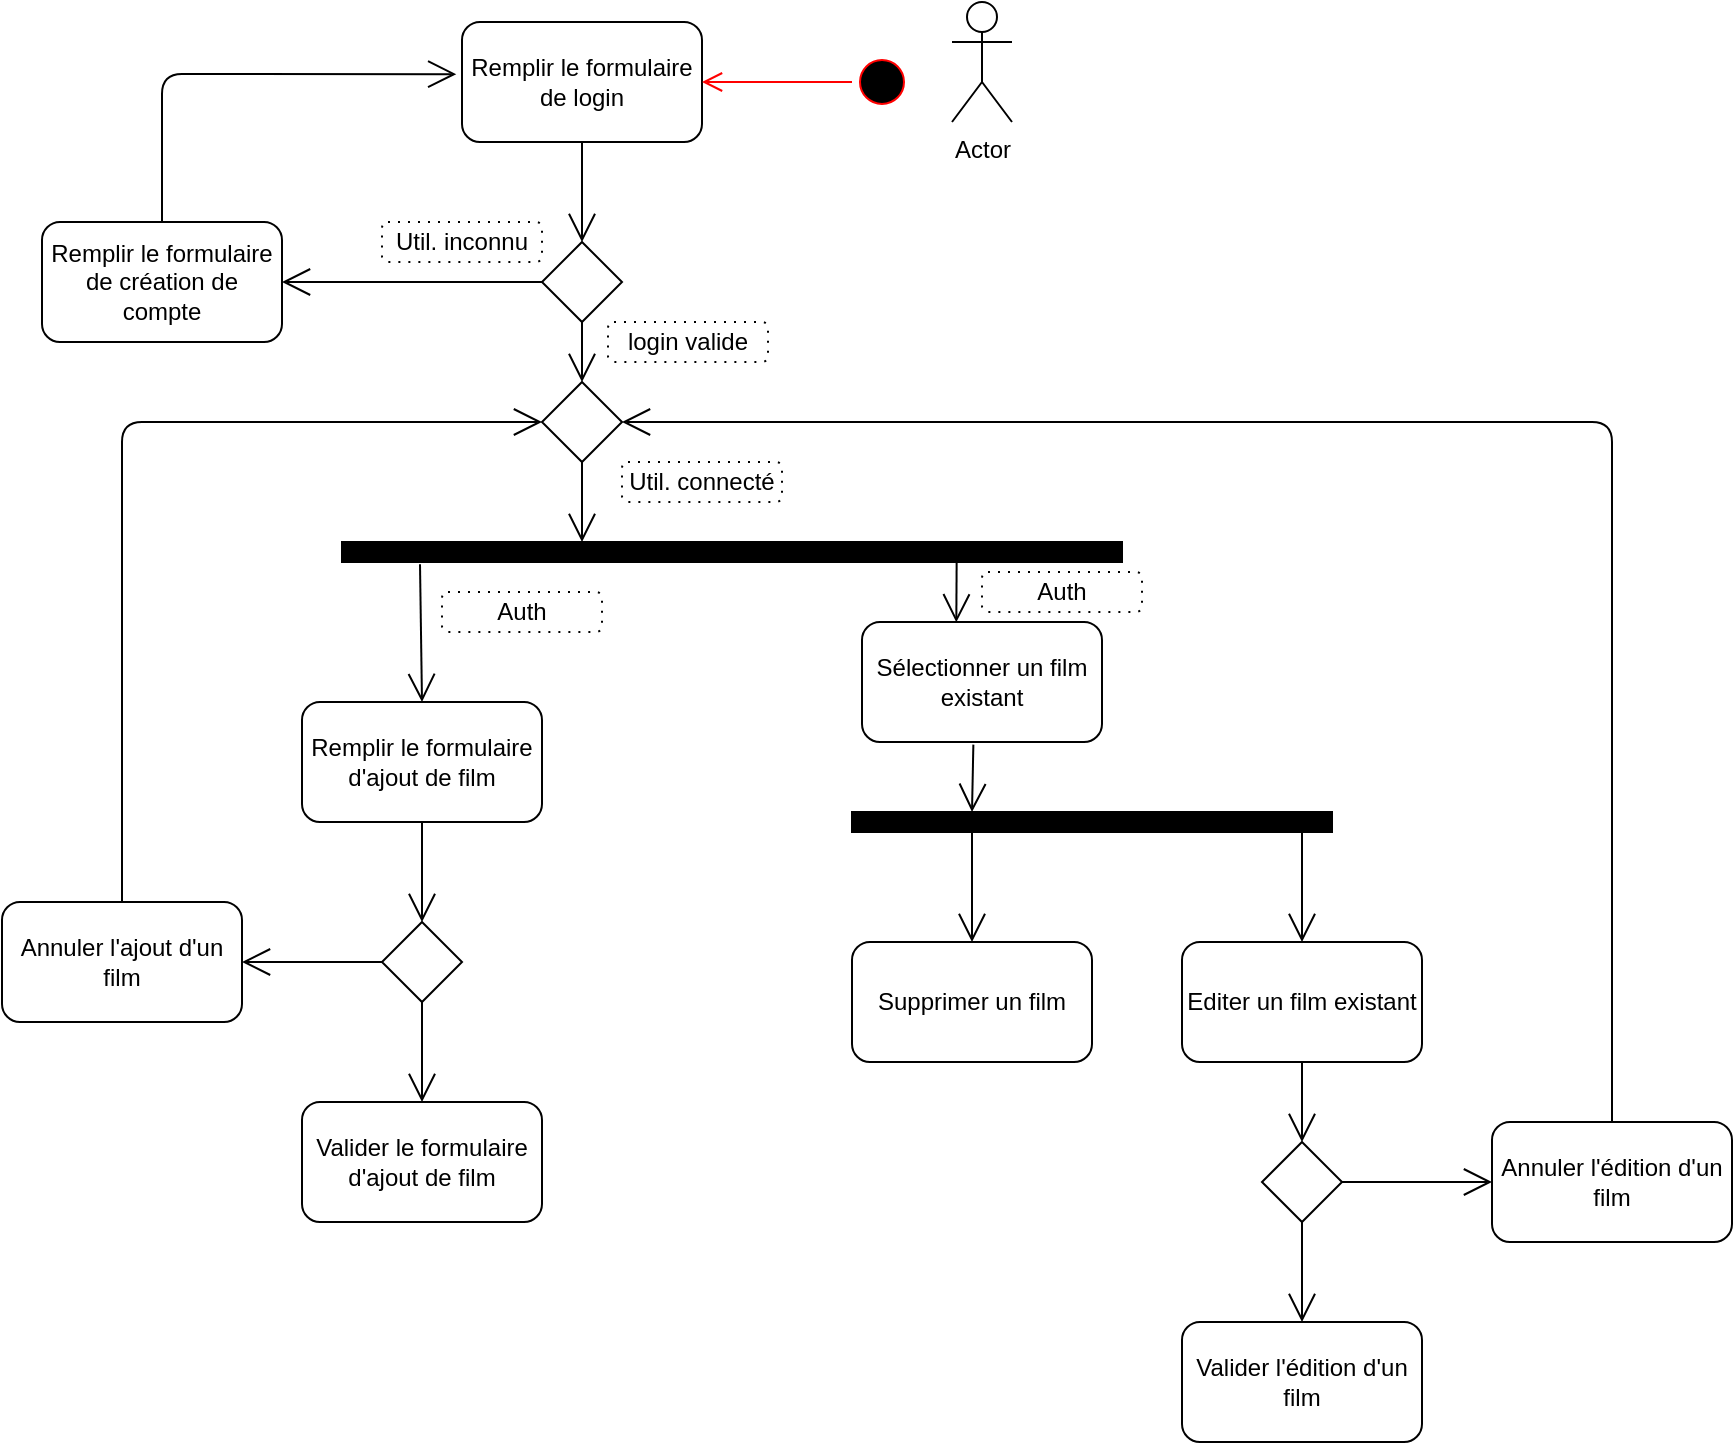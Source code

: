<mxfile version="12.3.3" type="device" pages="1"><diagram id="lQgMlWgWNaTItTzy7WDh" name="Page-1"><mxGraphModel dx="1422" dy="721" grid="1" gridSize="10" guides="1" tooltips="1" connect="1" arrows="1" fold="1" page="1" pageScale="1" pageWidth="827" pageHeight="1169" math="0" shadow="0"><root><mxCell id="0"/><mxCell id="1" parent="0"/><mxCell id="nn5ZeFIx4-AZ-R0gVAO5-1" value="Remplir le formulaire de login" style="rounded=1;whiteSpace=wrap;html=1;" parent="1" vertex="1"><mxGeometry x="260" y="40" width="120" height="60" as="geometry"/></mxCell><mxCell id="nn5ZeFIx4-AZ-R0gVAO5-6" value="" style="ellipse;html=1;shape=startState;fillColor=#000000;strokeColor=#ff0000;" parent="1" vertex="1"><mxGeometry x="455" y="55" width="30" height="30" as="geometry"/></mxCell><mxCell id="nn5ZeFIx4-AZ-R0gVAO5-7" value="" style="edgeStyle=orthogonalEdgeStyle;html=1;verticalAlign=bottom;endArrow=open;endSize=8;strokeColor=#ff0000;entryX=1;entryY=0.5;entryDx=0;entryDy=0;" parent="1" source="nn5ZeFIx4-AZ-R0gVAO5-6" target="nn5ZeFIx4-AZ-R0gVAO5-1" edge="1"><mxGeometry relative="1" as="geometry"><mxPoint x="390" y="130" as="targetPoint"/></mxGeometry></mxCell><mxCell id="nn5ZeFIx4-AZ-R0gVAO5-8" value="" style="endArrow=open;endFill=1;endSize=12;html=1;exitX=0.5;exitY=1;exitDx=0;exitDy=0;entryX=0.5;entryY=0;entryDx=0;entryDy=0;" parent="1" source="nn5ZeFIx4-AZ-R0gVAO5-1" target="nn5ZeFIx4-AZ-R0gVAO5-43" edge="1"><mxGeometry width="160" relative="1" as="geometry"><mxPoint x="310" y="230" as="sourcePoint"/><mxPoint x="320" y="140" as="targetPoint"/></mxGeometry></mxCell><mxCell id="nn5ZeFIx4-AZ-R0gVAO5-9" value="Remplir le formulaire de création de compte" style="rounded=1;whiteSpace=wrap;html=1;" parent="1" vertex="1"><mxGeometry x="50" y="140" width="120" height="60" as="geometry"/></mxCell><mxCell id="nn5ZeFIx4-AZ-R0gVAO5-10" value="" style="rhombus;whiteSpace=wrap;html=1;" parent="1" vertex="1"><mxGeometry x="300" y="220" width="40" height="40" as="geometry"/></mxCell><mxCell id="nn5ZeFIx4-AZ-R0gVAO5-14" value="" style="endArrow=open;endFill=1;endSize=12;html=1;exitX=0;exitY=0.5;exitDx=0;exitDy=0;entryX=1;entryY=0.5;entryDx=0;entryDy=0;" parent="1" source="nn5ZeFIx4-AZ-R0gVAO5-43" target="nn5ZeFIx4-AZ-R0gVAO5-9" edge="1"><mxGeometry width="160" relative="1" as="geometry"><mxPoint x="170" y="340" as="sourcePoint"/><mxPoint x="330" y="340" as="targetPoint"/></mxGeometry></mxCell><mxCell id="nn5ZeFIx4-AZ-R0gVAO5-15" value="" style="endArrow=open;endFill=1;endSize=12;html=1;exitX=0.5;exitY=0;exitDx=0;exitDy=0;entryX=-0.024;entryY=0.435;entryDx=0;entryDy=0;entryPerimeter=0;" parent="1" source="nn5ZeFIx4-AZ-R0gVAO5-9" target="nn5ZeFIx4-AZ-R0gVAO5-1" edge="1"><mxGeometry width="160" relative="1" as="geometry"><mxPoint x="150" y="170" as="sourcePoint"/><mxPoint x="90" y="170" as="targetPoint"/><Array as="points"><mxPoint x="110" y="66"/></Array></mxGeometry></mxCell><mxCell id="nn5ZeFIx4-AZ-R0gVAO5-16" value="" style="endArrow=open;endFill=1;endSize=12;html=1;exitX=0.5;exitY=1;exitDx=0;exitDy=0;" parent="1" source="nn5ZeFIx4-AZ-R0gVAO5-10" edge="1"><mxGeometry width="160" relative="1" as="geometry"><mxPoint x="120" y="330" as="sourcePoint"/><mxPoint x="320" y="300" as="targetPoint"/></mxGeometry></mxCell><mxCell id="nn5ZeFIx4-AZ-R0gVAO5-17" value="Remplir le formulaire d'ajout de film" style="rounded=1;whiteSpace=wrap;html=1;" parent="1" vertex="1"><mxGeometry x="180" y="380" width="120" height="60" as="geometry"/></mxCell><mxCell id="nn5ZeFIx4-AZ-R0gVAO5-18" value="" style="rhombus;whiteSpace=wrap;html=1;" parent="1" vertex="1"><mxGeometry x="220" y="490" width="40" height="40" as="geometry"/></mxCell><mxCell id="nn5ZeFIx4-AZ-R0gVAO5-19" value="" style="endArrow=open;endFill=1;endSize=12;html=1;exitX=0.5;exitY=1;exitDx=0;exitDy=0;entryX=0.5;entryY=0;entryDx=0;entryDy=0;" parent="1" source="nn5ZeFIx4-AZ-R0gVAO5-17" target="nn5ZeFIx4-AZ-R0gVAO5-18" edge="1"><mxGeometry width="160" relative="1" as="geometry"><mxPoint x="240.5" y="460" as="sourcePoint"/><mxPoint x="240" y="480" as="targetPoint"/></mxGeometry></mxCell><mxCell id="nn5ZeFIx4-AZ-R0gVAO5-20" value="" style="endArrow=open;endFill=1;endSize=12;html=1;exitX=0;exitY=0.5;exitDx=0;exitDy=0;entryX=1;entryY=0.5;entryDx=0;entryDy=0;" parent="1" source="nn5ZeFIx4-AZ-R0gVAO5-18" target="nn5ZeFIx4-AZ-R0gVAO5-21" edge="1"><mxGeometry width="160" relative="1" as="geometry"><mxPoint x="250" y="450" as="sourcePoint"/><mxPoint x="170" y="510" as="targetPoint"/></mxGeometry></mxCell><mxCell id="nn5ZeFIx4-AZ-R0gVAO5-21" value="Annuler l'ajout d'un film" style="rounded=1;whiteSpace=wrap;html=1;" parent="1" vertex="1"><mxGeometry x="30" y="480" width="120" height="60" as="geometry"/></mxCell><mxCell id="nn5ZeFIx4-AZ-R0gVAO5-22" value="" style="endArrow=open;endFill=1;endSize=12;html=1;exitX=0.5;exitY=1;exitDx=0;exitDy=0;" parent="1" source="nn5ZeFIx4-AZ-R0gVAO5-18" edge="1"><mxGeometry width="160" relative="1" as="geometry"><mxPoint x="270" y="520.0" as="sourcePoint"/><mxPoint x="240" y="580" as="targetPoint"/></mxGeometry></mxCell><mxCell id="nn5ZeFIx4-AZ-R0gVAO5-23" value="Valider le formulaire d'ajout de film" style="rounded=1;whiteSpace=wrap;html=1;" parent="1" vertex="1"><mxGeometry x="180" y="580" width="120" height="60" as="geometry"/></mxCell><mxCell id="nn5ZeFIx4-AZ-R0gVAO5-27" value="" style="rounded=0;whiteSpace=wrap;html=1;fillColor=#000000;" parent="1" vertex="1"><mxGeometry x="200" y="300" width="390" height="10" as="geometry"/></mxCell><mxCell id="nn5ZeFIx4-AZ-R0gVAO5-28" value="Editer un film existant" style="rounded=1;whiteSpace=wrap;html=1;fillColor=#FFFFFF;" parent="1" vertex="1"><mxGeometry x="620" y="500" width="120" height="60" as="geometry"/></mxCell><mxCell id="nn5ZeFIx4-AZ-R0gVAO5-29" value="Annuler l'édition d'un film" style="rounded=1;whiteSpace=wrap;html=1;fillColor=#FFFFFF;" parent="1" vertex="1"><mxGeometry x="775" y="590" width="120" height="60" as="geometry"/></mxCell><mxCell id="nn5ZeFIx4-AZ-R0gVAO5-30" value="Valider l'édition d'un film" style="rounded=1;whiteSpace=wrap;html=1;fillColor=#FFFFFF;" parent="1" vertex="1"><mxGeometry x="620" y="690" width="120" height="60" as="geometry"/></mxCell><mxCell id="nn5ZeFIx4-AZ-R0gVAO5-31" value="" style="rhombus;whiteSpace=wrap;html=1;" parent="1" vertex="1"><mxGeometry x="660" y="600" width="40" height="40" as="geometry"/></mxCell><mxCell id="nn5ZeFIx4-AZ-R0gVAO5-33" value="" style="endArrow=open;endFill=1;endSize=12;html=1;exitX=0.5;exitY=1;exitDx=0;exitDy=0;entryX=0.5;entryY=0;entryDx=0;entryDy=0;" parent="1" source="nn5ZeFIx4-AZ-R0gVAO5-28" target="nn5ZeFIx4-AZ-R0gVAO5-31" edge="1"><mxGeometry width="160" relative="1" as="geometry"><mxPoint x="640" y="570" as="sourcePoint"/><mxPoint x="640" y="620" as="targetPoint"/></mxGeometry></mxCell><mxCell id="nn5ZeFIx4-AZ-R0gVAO5-34" value="" style="endArrow=open;endFill=1;endSize=12;html=1;exitX=1;exitY=0.5;exitDx=0;exitDy=0;entryX=0;entryY=0.5;entryDx=0;entryDy=0;" parent="1" source="nn5ZeFIx4-AZ-R0gVAO5-31" target="nn5ZeFIx4-AZ-R0gVAO5-29" edge="1"><mxGeometry width="160" relative="1" as="geometry"><mxPoint x="730" y="620.0" as="sourcePoint"/><mxPoint x="770" y="620" as="targetPoint"/></mxGeometry></mxCell><mxCell id="nn5ZeFIx4-AZ-R0gVAO5-35" value="" style="endArrow=open;endFill=1;endSize=12;html=1;exitX=0.5;exitY=1;exitDx=0;exitDy=0;entryX=0.5;entryY=0;entryDx=0;entryDy=0;" parent="1" source="nn5ZeFIx4-AZ-R0gVAO5-31" target="nn5ZeFIx4-AZ-R0gVAO5-30" edge="1"><mxGeometry width="160" relative="1" as="geometry"><mxPoint x="710" y="630.0" as="sourcePoint"/><mxPoint x="700" y="670" as="targetPoint"/></mxGeometry></mxCell><mxCell id="nn5ZeFIx4-AZ-R0gVAO5-36" value="" style="endArrow=open;endFill=1;endSize=12;html=1;exitX=0.1;exitY=1.11;exitDx=0;exitDy=0;entryX=0.5;entryY=0;entryDx=0;entryDy=0;exitPerimeter=0;" parent="1" source="nn5ZeFIx4-AZ-R0gVAO5-27" target="nn5ZeFIx4-AZ-R0gVAO5-17" edge="1"><mxGeometry width="160" relative="1" as="geometry"><mxPoint x="200" y="320" as="sourcePoint"/><mxPoint x="200" y="370" as="targetPoint"/></mxGeometry></mxCell><mxCell id="nn5ZeFIx4-AZ-R0gVAO5-38" value="" style="endArrow=open;endFill=1;endSize=12;html=1;exitX=0.5;exitY=0;exitDx=0;exitDy=0;entryX=0;entryY=0.5;entryDx=0;entryDy=0;" parent="1" source="nn5ZeFIx4-AZ-R0gVAO5-21" target="nn5ZeFIx4-AZ-R0gVAO5-10" edge="1"><mxGeometry width="160" relative="1" as="geometry"><mxPoint x="110" y="440" as="sourcePoint"/><mxPoint x="40" y="440" as="targetPoint"/><Array as="points"><mxPoint x="90" y="240"/></Array></mxGeometry></mxCell><mxCell id="nn5ZeFIx4-AZ-R0gVAO5-39" value="" style="endArrow=open;endFill=1;endSize=12;html=1;entryX=1;entryY=0.5;entryDx=0;entryDy=0;exitX=0.5;exitY=0;exitDx=0;exitDy=0;" parent="1" source="nn5ZeFIx4-AZ-R0gVAO5-29" target="nn5ZeFIx4-AZ-R0gVAO5-10" edge="1"><mxGeometry width="160" relative="1" as="geometry"><mxPoint x="870" y="250" as="sourcePoint"/><mxPoint x="410" y="500" as="targetPoint"/><Array as="points"><mxPoint x="835" y="240"/></Array></mxGeometry></mxCell><mxCell id="nn5ZeFIx4-AZ-R0gVAO5-40" value="Supprimer un film" style="rounded=1;whiteSpace=wrap;html=1;fillColor=#FFFFFF;" parent="1" vertex="1"><mxGeometry x="455" y="500" width="120" height="60" as="geometry"/></mxCell><mxCell id="nn5ZeFIx4-AZ-R0gVAO5-43" value="" style="rhombus;whiteSpace=wrap;html=1;" parent="1" vertex="1"><mxGeometry x="300" y="150" width="40" height="40" as="geometry"/></mxCell><mxCell id="nn5ZeFIx4-AZ-R0gVAO5-44" value="" style="endArrow=open;endFill=1;endSize=12;html=1;exitX=0.5;exitY=1;exitDx=0;exitDy=0;entryX=0.5;entryY=0;entryDx=0;entryDy=0;" parent="1" source="nn5ZeFIx4-AZ-R0gVAO5-43" target="nn5ZeFIx4-AZ-R0gVAO5-10" edge="1"><mxGeometry width="160" relative="1" as="geometry"><mxPoint x="310" y="180" as="sourcePoint"/><mxPoint x="250" y="180" as="targetPoint"/></mxGeometry></mxCell><mxCell id="nn5ZeFIx4-AZ-R0gVAO5-45" value="" style="rounded=0;whiteSpace=wrap;html=1;fillColor=#000000;" parent="1" vertex="1"><mxGeometry x="455" y="435" width="240" height="10" as="geometry"/></mxCell><mxCell id="nn5ZeFIx4-AZ-R0gVAO5-46" value="Sélectionner un film existant" style="rounded=1;whiteSpace=wrap;html=1;fillColor=#FFFFFF;" parent="1" vertex="1"><mxGeometry x="460" y="340" width="120" height="60" as="geometry"/></mxCell><mxCell id="nn5ZeFIx4-AZ-R0gVAO5-48" value="" style="endArrow=open;endFill=1;endSize=12;html=1;exitX=0.25;exitY=1;exitDx=0;exitDy=0;" parent="1" source="nn5ZeFIx4-AZ-R0gVAO5-45" target="nn5ZeFIx4-AZ-R0gVAO5-40" edge="1"><mxGeometry width="160" relative="1" as="geometry"><mxPoint x="514.5" y="460" as="sourcePoint"/><mxPoint x="514.5" y="500" as="targetPoint"/></mxGeometry></mxCell><mxCell id="nn5ZeFIx4-AZ-R0gVAO5-49" value="" style="endArrow=open;endFill=1;endSize=12;html=1;exitX=0.25;exitY=1;exitDx=0;exitDy=0;entryX=0.5;entryY=0;entryDx=0;entryDy=0;" parent="1" target="nn5ZeFIx4-AZ-R0gVAO5-28" edge="1"><mxGeometry width="160" relative="1" as="geometry"><mxPoint x="680" y="445" as="sourcePoint"/><mxPoint x="680" y="490" as="targetPoint"/></mxGeometry></mxCell><mxCell id="nn5ZeFIx4-AZ-R0gVAO5-50" value="" style="endArrow=open;endFill=1;endSize=12;html=1;exitX=0.464;exitY=1.022;exitDx=0;exitDy=0;exitPerimeter=0;entryX=0.25;entryY=0;entryDx=0;entryDy=0;" parent="1" source="nn5ZeFIx4-AZ-R0gVAO5-46" target="nn5ZeFIx4-AZ-R0gVAO5-45" edge="1"><mxGeometry width="160" relative="1" as="geometry"><mxPoint x="515" y="410" as="sourcePoint"/><mxPoint x="515" y="440" as="targetPoint"/></mxGeometry></mxCell><mxCell id="nn5ZeFIx4-AZ-R0gVAO5-51" value="" style="endArrow=open;endFill=1;endSize=12;html=1;exitX=0.788;exitY=1.017;exitDx=0;exitDy=0;exitPerimeter=0;entryX=0.393;entryY=0.003;entryDx=0;entryDy=0;entryPerimeter=0;" parent="1" source="nn5ZeFIx4-AZ-R0gVAO5-27" target="nn5ZeFIx4-AZ-R0gVAO5-46" edge="1"><mxGeometry width="160" relative="1" as="geometry"><mxPoint x="525.68" y="411.32" as="sourcePoint"/><mxPoint x="525.0" y="445" as="targetPoint"/></mxGeometry></mxCell><mxCell id="jxy_93_vzevO-w3Mqzvu-1" value="Actor" style="shape=umlActor;verticalLabelPosition=bottom;labelBackgroundColor=#ffffff;verticalAlign=top;html=1;outlineConnect=0;" vertex="1" parent="1"><mxGeometry x="505" y="30" width="30" height="60" as="geometry"/></mxCell><mxCell id="jxy_93_vzevO-w3Mqzvu-2" value="Util. inconnu" style="shape=ext;rounded=1;html=1;whiteSpace=wrap;dashed=1;dashPattern=1 4;" vertex="1" parent="1"><mxGeometry x="220" y="140" width="80" height="20" as="geometry"/></mxCell><mxCell id="jxy_93_vzevO-w3Mqzvu-3" value="login valide" style="shape=ext;rounded=1;html=1;whiteSpace=wrap;dashed=1;dashPattern=1 4;" vertex="1" parent="1"><mxGeometry x="333" y="190" width="80" height="20" as="geometry"/></mxCell><mxCell id="jxy_93_vzevO-w3Mqzvu-5" value="Util. connecté" style="shape=ext;rounded=1;html=1;whiteSpace=wrap;dashed=1;dashPattern=1 4;" vertex="1" parent="1"><mxGeometry x="340" y="260" width="80" height="20" as="geometry"/></mxCell><mxCell id="jxy_93_vzevO-w3Mqzvu-7" value="Auth" style="shape=ext;rounded=1;html=1;whiteSpace=wrap;dashed=1;dashPattern=1 4;" vertex="1" parent="1"><mxGeometry x="520" y="315" width="80" height="20" as="geometry"/></mxCell><mxCell id="jxy_93_vzevO-w3Mqzvu-8" value="Auth" style="shape=ext;rounded=1;html=1;whiteSpace=wrap;dashed=1;dashPattern=1 4;" vertex="1" parent="1"><mxGeometry x="250" y="325" width="80" height="20" as="geometry"/></mxCell></root></mxGraphModel></diagram></mxfile>